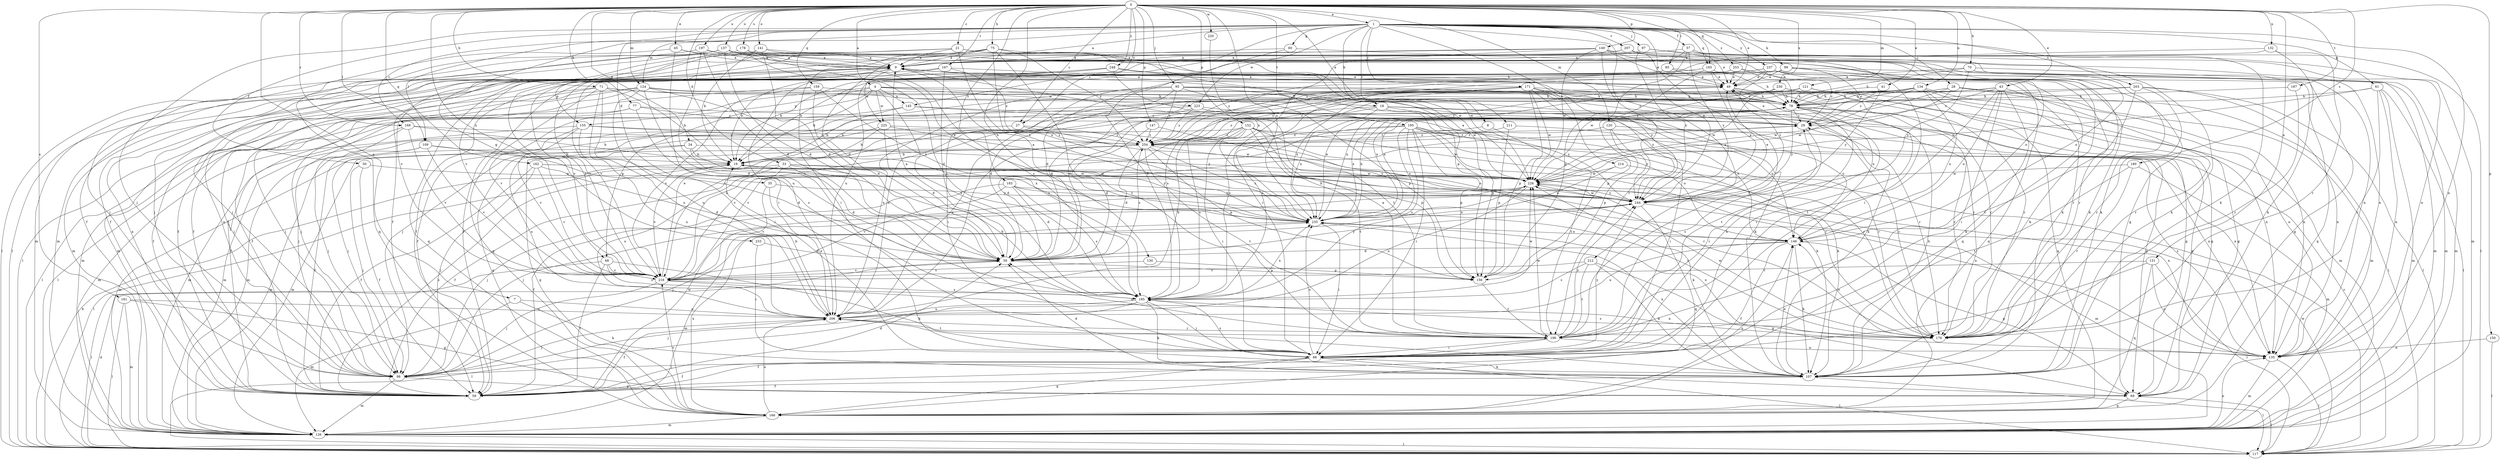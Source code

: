 strict digraph  {
0;
1;
4;
7;
8;
9;
18;
19;
21;
27;
28;
29;
33;
34;
35;
39;
41;
43;
45;
49;
50;
57;
59;
60;
61;
68;
69;
70;
71;
75;
77;
78;
85;
88;
95;
97;
98;
99;
107;
109;
117;
120;
121;
124;
126;
130;
131;
132;
134;
135;
137;
141;
145;
146;
147;
149;
150;
152;
155;
156;
159;
162;
165;
166;
167;
168;
171;
176;
178;
180;
181;
183;
185;
187;
195;
196;
197;
203;
206;
207;
211;
212;
214;
216;
220;
223;
225;
226;
230;
233;
235;
237;
244;
248;
253;
254;
0 -> 1  [label=a];
0 -> 4  [label=a];
0 -> 7  [label=a];
0 -> 8  [label=a];
0 -> 21  [label=c];
0 -> 27  [label=c];
0 -> 33  [label=d];
0 -> 34  [label=d];
0 -> 41  [label=e];
0 -> 43  [label=e];
0 -> 45  [label=e];
0 -> 49  [label=e];
0 -> 70  [label=h];
0 -> 71  [label=h];
0 -> 75  [label=h];
0 -> 77  [label=h];
0 -> 85  [label=i];
0 -> 95  [label=j];
0 -> 109  [label=l];
0 -> 120  [label=m];
0 -> 121  [label=m];
0 -> 124  [label=m];
0 -> 130  [label=n];
0 -> 131  [label=n];
0 -> 132  [label=n];
0 -> 134  [label=n];
0 -> 137  [label=o];
0 -> 141  [label=o];
0 -> 145  [label=o];
0 -> 147  [label=p];
0 -> 149  [label=p];
0 -> 150  [label=p];
0 -> 152  [label=p];
0 -> 159  [label=q];
0 -> 162  [label=q];
0 -> 165  [label=q];
0 -> 167  [label=r];
0 -> 168  [label=r];
0 -> 178  [label=s];
0 -> 180  [label=s];
0 -> 181  [label=s];
0 -> 183  [label=s];
0 -> 187  [label=t];
0 -> 195  [label=t];
0 -> 197  [label=u];
0 -> 220  [label=w];
0 -> 230  [label=x];
0 -> 233  [label=x];
0 -> 235  [label=x];
0 -> 248  [label=z];
1 -> 9  [label=a];
1 -> 18  [label=b];
1 -> 27  [label=c];
1 -> 28  [label=c];
1 -> 35  [label=d];
1 -> 50  [label=f];
1 -> 57  [label=f];
1 -> 60  [label=g];
1 -> 61  [label=g];
1 -> 68  [label=g];
1 -> 97  [label=j];
1 -> 98  [label=j];
1 -> 99  [label=k];
1 -> 107  [label=k];
1 -> 109  [label=l];
1 -> 124  [label=m];
1 -> 135  [label=n];
1 -> 165  [label=q];
1 -> 168  [label=r];
1 -> 171  [label=r];
1 -> 203  [label=u];
1 -> 207  [label=v];
1 -> 211  [label=v];
1 -> 212  [label=v];
1 -> 214  [label=v];
1 -> 223  [label=w];
1 -> 237  [label=y];
1 -> 244  [label=y];
1 -> 253  [label=z];
4 -> 18  [label=b];
4 -> 19  [label=b];
4 -> 29  [label=c];
4 -> 68  [label=g];
4 -> 145  [label=o];
4 -> 155  [label=p];
4 -> 185  [label=s];
4 -> 216  [label=v];
4 -> 223  [label=w];
4 -> 225  [label=w];
7 -> 107  [label=k];
7 -> 126  [label=m];
7 -> 206  [label=u];
8 -> 196  [label=t];
8 -> 254  [label=z];
9 -> 49  [label=e];
9 -> 59  [label=f];
9 -> 126  [label=m];
9 -> 155  [label=p];
9 -> 166  [label=q];
9 -> 176  [label=r];
9 -> 225  [label=w];
18 -> 29  [label=c];
18 -> 146  [label=o];
18 -> 156  [label=p];
18 -> 176  [label=r];
18 -> 206  [label=u];
18 -> 235  [label=x];
18 -> 254  [label=z];
19 -> 78  [label=h];
19 -> 216  [label=v];
19 -> 226  [label=w];
21 -> 9  [label=a];
21 -> 59  [label=f];
21 -> 69  [label=g];
21 -> 107  [label=k];
21 -> 117  [label=l];
21 -> 126  [label=m];
21 -> 226  [label=w];
21 -> 235  [label=x];
27 -> 126  [label=m];
27 -> 226  [label=w];
27 -> 254  [label=z];
28 -> 78  [label=h];
28 -> 117  [label=l];
28 -> 126  [label=m];
28 -> 135  [label=n];
28 -> 185  [label=s];
28 -> 226  [label=w];
28 -> 235  [label=x];
29 -> 49  [label=e];
29 -> 88  [label=i];
29 -> 254  [label=z];
33 -> 39  [label=d];
33 -> 59  [label=f];
33 -> 117  [label=l];
33 -> 135  [label=n];
33 -> 206  [label=u];
33 -> 226  [label=w];
33 -> 244  [label=y];
34 -> 19  [label=b];
34 -> 126  [label=m];
34 -> 176  [label=r];
34 -> 206  [label=u];
34 -> 235  [label=x];
35 -> 206  [label=u];
35 -> 216  [label=v];
35 -> 244  [label=y];
39 -> 9  [label=a];
39 -> 156  [label=p];
39 -> 216  [label=v];
39 -> 244  [label=y];
39 -> 254  [label=z];
41 -> 29  [label=c];
41 -> 78  [label=h];
41 -> 244  [label=y];
43 -> 29  [label=c];
43 -> 78  [label=h];
43 -> 88  [label=i];
43 -> 107  [label=k];
43 -> 146  [label=o];
43 -> 176  [label=r];
43 -> 196  [label=t];
43 -> 216  [label=v];
45 -> 9  [label=a];
45 -> 78  [label=h];
45 -> 88  [label=i];
45 -> 98  [label=j];
49 -> 78  [label=h];
49 -> 88  [label=i];
49 -> 176  [label=r];
50 -> 59  [label=f];
50 -> 98  [label=j];
50 -> 226  [label=w];
57 -> 9  [label=a];
57 -> 49  [label=e];
57 -> 117  [label=l];
57 -> 126  [label=m];
57 -> 156  [label=p];
57 -> 206  [label=u];
57 -> 244  [label=y];
59 -> 9  [label=a];
59 -> 19  [label=b];
59 -> 39  [label=d];
59 -> 226  [label=w];
60 -> 9  [label=a];
60 -> 107  [label=k];
60 -> 185  [label=s];
61 -> 78  [label=h];
61 -> 117  [label=l];
61 -> 126  [label=m];
61 -> 135  [label=n];
61 -> 176  [label=r];
61 -> 226  [label=w];
68 -> 59  [label=f];
68 -> 107  [label=k];
68 -> 117  [label=l];
68 -> 185  [label=s];
68 -> 216  [label=v];
69 -> 117  [label=l];
69 -> 166  [label=q];
69 -> 206  [label=u];
70 -> 49  [label=e];
70 -> 69  [label=g];
70 -> 78  [label=h];
70 -> 126  [label=m];
70 -> 244  [label=y];
71 -> 19  [label=b];
71 -> 59  [label=f];
71 -> 78  [label=h];
71 -> 88  [label=i];
71 -> 98  [label=j];
71 -> 107  [label=k];
71 -> 166  [label=q];
71 -> 206  [label=u];
75 -> 9  [label=a];
75 -> 39  [label=d];
75 -> 88  [label=i];
75 -> 98  [label=j];
75 -> 196  [label=t];
75 -> 226  [label=w];
75 -> 235  [label=x];
75 -> 254  [label=z];
77 -> 29  [label=c];
77 -> 98  [label=j];
77 -> 117  [label=l];
77 -> 146  [label=o];
77 -> 185  [label=s];
78 -> 29  [label=c];
78 -> 49  [label=e];
78 -> 69  [label=g];
78 -> 176  [label=r];
78 -> 196  [label=t];
78 -> 235  [label=x];
78 -> 244  [label=y];
85 -> 49  [label=e];
85 -> 166  [label=q];
85 -> 216  [label=v];
85 -> 254  [label=z];
88 -> 59  [label=f];
88 -> 78  [label=h];
88 -> 98  [label=j];
88 -> 107  [label=k];
88 -> 117  [label=l];
88 -> 166  [label=q];
88 -> 185  [label=s];
88 -> 235  [label=x];
88 -> 244  [label=y];
95 -> 39  [label=d];
95 -> 69  [label=g];
95 -> 78  [label=h];
95 -> 88  [label=i];
95 -> 156  [label=p];
95 -> 206  [label=u];
95 -> 226  [label=w];
95 -> 254  [label=z];
97 -> 9  [label=a];
97 -> 78  [label=h];
97 -> 107  [label=k];
97 -> 206  [label=u];
97 -> 244  [label=y];
98 -> 9  [label=a];
98 -> 69  [label=g];
98 -> 126  [label=m];
99 -> 19  [label=b];
99 -> 29  [label=c];
99 -> 49  [label=e];
99 -> 107  [label=k];
99 -> 126  [label=m];
99 -> 185  [label=s];
107 -> 39  [label=d];
107 -> 59  [label=f];
107 -> 78  [label=h];
107 -> 117  [label=l];
107 -> 146  [label=o];
107 -> 235  [label=x];
109 -> 19  [label=b];
109 -> 39  [label=d];
109 -> 59  [label=f];
109 -> 126  [label=m];
109 -> 216  [label=v];
117 -> 19  [label=b];
117 -> 29  [label=c];
117 -> 39  [label=d];
117 -> 226  [label=w];
120 -> 135  [label=n];
120 -> 156  [label=p];
120 -> 244  [label=y];
120 -> 254  [label=z];
121 -> 39  [label=d];
121 -> 69  [label=g];
121 -> 78  [label=h];
121 -> 135  [label=n];
121 -> 254  [label=z];
124 -> 39  [label=d];
124 -> 59  [label=f];
124 -> 78  [label=h];
124 -> 98  [label=j];
124 -> 107  [label=k];
124 -> 126  [label=m];
124 -> 185  [label=s];
124 -> 206  [label=u];
126 -> 117  [label=l];
126 -> 135  [label=n];
130 -> 156  [label=p];
130 -> 216  [label=v];
131 -> 88  [label=i];
131 -> 117  [label=l];
131 -> 135  [label=n];
131 -> 166  [label=q];
131 -> 216  [label=v];
132 -> 9  [label=a];
132 -> 107  [label=k];
132 -> 176  [label=r];
132 -> 254  [label=z];
134 -> 39  [label=d];
134 -> 69  [label=g];
134 -> 78  [label=h];
134 -> 135  [label=n];
134 -> 146  [label=o];
134 -> 166  [label=q];
134 -> 206  [label=u];
134 -> 226  [label=w];
134 -> 235  [label=x];
135 -> 117  [label=l];
135 -> 126  [label=m];
135 -> 254  [label=z];
137 -> 9  [label=a];
137 -> 39  [label=d];
137 -> 59  [label=f];
137 -> 117  [label=l];
137 -> 126  [label=m];
137 -> 135  [label=n];
137 -> 146  [label=o];
137 -> 185  [label=s];
137 -> 235  [label=x];
141 -> 9  [label=a];
141 -> 19  [label=b];
141 -> 39  [label=d];
141 -> 156  [label=p];
141 -> 216  [label=v];
145 -> 19  [label=b];
145 -> 29  [label=c];
145 -> 59  [label=f];
145 -> 69  [label=g];
146 -> 39  [label=d];
146 -> 59  [label=f];
146 -> 69  [label=g];
146 -> 107  [label=k];
146 -> 206  [label=u];
147 -> 39  [label=d];
147 -> 146  [label=o];
147 -> 254  [label=z];
149 -> 9  [label=a];
149 -> 49  [label=e];
149 -> 88  [label=i];
149 -> 98  [label=j];
149 -> 135  [label=n];
149 -> 146  [label=o];
149 -> 196  [label=t];
149 -> 226  [label=w];
150 -> 117  [label=l];
150 -> 135  [label=n];
152 -> 39  [label=d];
152 -> 88  [label=i];
152 -> 107  [label=k];
152 -> 126  [label=m];
152 -> 135  [label=n];
152 -> 156  [label=p];
152 -> 176  [label=r];
152 -> 185  [label=s];
152 -> 196  [label=t];
152 -> 254  [label=z];
155 -> 98  [label=j];
155 -> 126  [label=m];
155 -> 176  [label=r];
155 -> 206  [label=u];
155 -> 216  [label=v];
155 -> 254  [label=z];
156 -> 196  [label=t];
159 -> 39  [label=d];
159 -> 78  [label=h];
159 -> 98  [label=j];
159 -> 216  [label=v];
159 -> 235  [label=x];
162 -> 39  [label=d];
162 -> 59  [label=f];
162 -> 98  [label=j];
162 -> 135  [label=n];
162 -> 216  [label=v];
162 -> 226  [label=w];
165 -> 49  [label=e];
165 -> 59  [label=f];
165 -> 78  [label=h];
165 -> 216  [label=v];
165 -> 226  [label=w];
165 -> 244  [label=y];
166 -> 126  [label=m];
166 -> 146  [label=o];
166 -> 206  [label=u];
166 -> 216  [label=v];
166 -> 235  [label=x];
167 -> 39  [label=d];
167 -> 49  [label=e];
167 -> 126  [label=m];
167 -> 216  [label=v];
167 -> 254  [label=z];
168 -> 19  [label=b];
168 -> 98  [label=j];
168 -> 126  [label=m];
168 -> 216  [label=v];
168 -> 254  [label=z];
171 -> 59  [label=f];
171 -> 78  [label=h];
171 -> 146  [label=o];
171 -> 156  [label=p];
171 -> 176  [label=r];
171 -> 185  [label=s];
171 -> 226  [label=w];
171 -> 235  [label=x];
171 -> 244  [label=y];
171 -> 254  [label=z];
176 -> 29  [label=c];
176 -> 146  [label=o];
176 -> 185  [label=s];
176 -> 226  [label=w];
176 -> 235  [label=x];
178 -> 9  [label=a];
178 -> 185  [label=s];
178 -> 216  [label=v];
180 -> 126  [label=m];
180 -> 176  [label=r];
180 -> 196  [label=t];
180 -> 226  [label=w];
181 -> 69  [label=g];
181 -> 117  [label=l];
181 -> 126  [label=m];
181 -> 206  [label=u];
183 -> 39  [label=d];
183 -> 98  [label=j];
183 -> 176  [label=r];
183 -> 185  [label=s];
183 -> 216  [label=v];
183 -> 244  [label=y];
185 -> 19  [label=b];
185 -> 88  [label=i];
185 -> 98  [label=j];
185 -> 107  [label=k];
185 -> 117  [label=l];
185 -> 206  [label=u];
185 -> 226  [label=w];
185 -> 235  [label=x];
187 -> 78  [label=h];
187 -> 176  [label=r];
195 -> 88  [label=i];
195 -> 107  [label=k];
195 -> 146  [label=o];
195 -> 156  [label=p];
195 -> 176  [label=r];
195 -> 185  [label=s];
195 -> 216  [label=v];
195 -> 226  [label=w];
195 -> 235  [label=x];
195 -> 254  [label=z];
196 -> 9  [label=a];
196 -> 29  [label=c];
196 -> 39  [label=d];
196 -> 59  [label=f];
196 -> 88  [label=i];
196 -> 135  [label=n];
196 -> 226  [label=w];
196 -> 244  [label=y];
197 -> 9  [label=a];
197 -> 39  [label=d];
197 -> 107  [label=k];
197 -> 166  [label=q];
197 -> 185  [label=s];
203 -> 78  [label=h];
203 -> 98  [label=j];
203 -> 117  [label=l];
203 -> 135  [label=n];
203 -> 176  [label=r];
203 -> 196  [label=t];
206 -> 19  [label=b];
206 -> 59  [label=f];
206 -> 78  [label=h];
206 -> 98  [label=j];
206 -> 176  [label=r];
206 -> 196  [label=t];
207 -> 9  [label=a];
207 -> 59  [label=f];
207 -> 88  [label=i];
207 -> 135  [label=n];
207 -> 196  [label=t];
211 -> 88  [label=i];
211 -> 156  [label=p];
211 -> 254  [label=z];
212 -> 69  [label=g];
212 -> 107  [label=k];
212 -> 185  [label=s];
212 -> 196  [label=t];
212 -> 216  [label=v];
214 -> 117  [label=l];
214 -> 226  [label=w];
214 -> 235  [label=x];
216 -> 29  [label=c];
216 -> 49  [label=e];
216 -> 78  [label=h];
216 -> 98  [label=j];
216 -> 135  [label=n];
216 -> 185  [label=s];
220 -> 235  [label=x];
223 -> 29  [label=c];
223 -> 117  [label=l];
223 -> 146  [label=o];
223 -> 206  [label=u];
223 -> 244  [label=y];
223 -> 254  [label=z];
225 -> 19  [label=b];
225 -> 39  [label=d];
225 -> 166  [label=q];
225 -> 244  [label=y];
225 -> 254  [label=z];
226 -> 9  [label=a];
226 -> 59  [label=f];
226 -> 98  [label=j];
226 -> 107  [label=k];
226 -> 206  [label=u];
226 -> 244  [label=y];
230 -> 78  [label=h];
230 -> 126  [label=m];
230 -> 156  [label=p];
230 -> 176  [label=r];
230 -> 226  [label=w];
230 -> 235  [label=x];
233 -> 39  [label=d];
233 -> 88  [label=i];
235 -> 9  [label=a];
235 -> 49  [label=e];
235 -> 78  [label=h];
235 -> 88  [label=i];
235 -> 126  [label=m];
235 -> 146  [label=o];
237 -> 19  [label=b];
237 -> 39  [label=d];
237 -> 49  [label=e];
237 -> 126  [label=m];
237 -> 166  [label=q];
237 -> 176  [label=r];
237 -> 244  [label=y];
244 -> 19  [label=b];
244 -> 49  [label=e];
244 -> 98  [label=j];
244 -> 126  [label=m];
244 -> 166  [label=q];
244 -> 226  [label=w];
244 -> 235  [label=x];
248 -> 19  [label=b];
248 -> 49  [label=e];
248 -> 59  [label=f];
248 -> 117  [label=l];
248 -> 196  [label=t];
248 -> 244  [label=y];
253 -> 29  [label=c];
253 -> 49  [label=e];
253 -> 59  [label=f];
253 -> 166  [label=q];
253 -> 216  [label=v];
254 -> 19  [label=b];
254 -> 39  [label=d];
254 -> 126  [label=m];
254 -> 156  [label=p];
254 -> 166  [label=q];
254 -> 196  [label=t];
254 -> 235  [label=x];
254 -> 244  [label=y];
}
